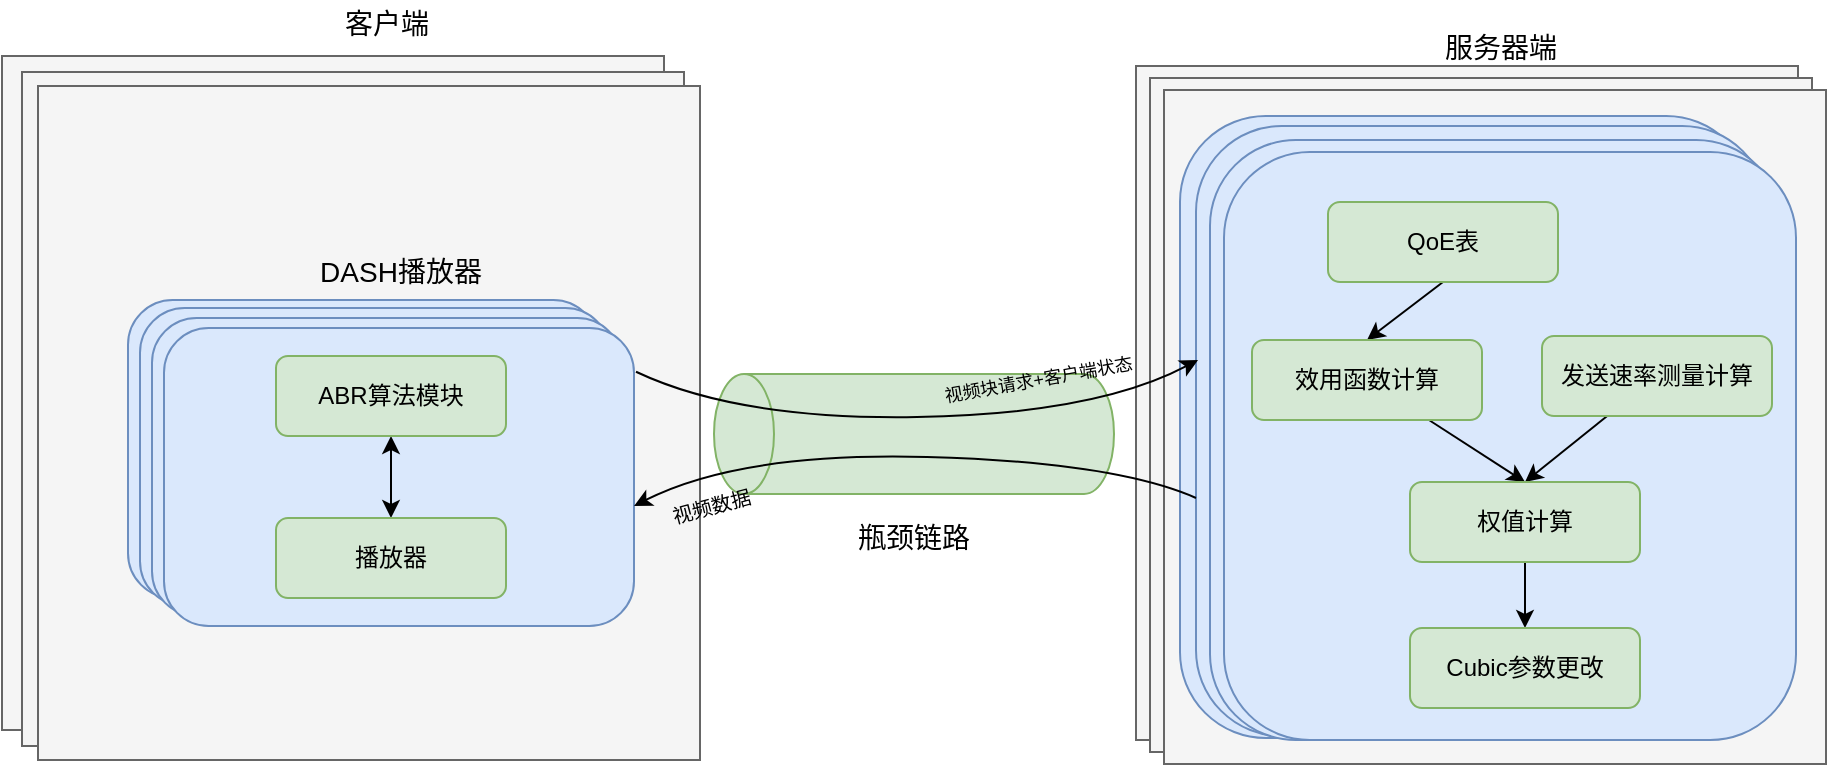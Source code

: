 <mxfile version="16.6.5" type="github">
  <diagram id="kG0RtPw8VmsY4oP9epUX" name="Page-1">
    <mxGraphModel dx="946" dy="589" grid="0" gridSize="10" guides="1" tooltips="1" connect="1" arrows="1" fold="1" page="1" pageScale="1" pageWidth="827" pageHeight="1169" math="0" shadow="0">
      <root>
        <mxCell id="0" />
        <mxCell id="1" parent="0" />
        <mxCell id="mlNeEHwsV1XFxiyBjLAz-47" value="" style="rounded=0;whiteSpace=wrap;html=1;fillColor=#f5f5f5;fontColor=#333333;strokeColor=#666666;glass=0;" vertex="1" parent="1">
          <mxGeometry x="20" y="75" width="331" height="337" as="geometry" />
        </mxCell>
        <mxCell id="mlNeEHwsV1XFxiyBjLAz-46" value="" style="rounded=0;whiteSpace=wrap;html=1;fillColor=#f5f5f5;fontColor=#333333;strokeColor=#666666;glass=0;" vertex="1" parent="1">
          <mxGeometry x="30" y="83" width="331" height="337" as="geometry" />
        </mxCell>
        <mxCell id="mlNeEHwsV1XFxiyBjLAz-45" value="" style="rounded=0;whiteSpace=wrap;html=1;fillColor=#f5f5f5;fontColor=#333333;strokeColor=#666666;glass=0;" vertex="1" parent="1">
          <mxGeometry x="38" y="90" width="331" height="337" as="geometry" />
        </mxCell>
        <mxCell id="mlNeEHwsV1XFxiyBjLAz-44" value="" style="rounded=0;whiteSpace=wrap;html=1;fillColor=#f5f5f5;fontColor=#333333;strokeColor=#666666;glass=0;" vertex="1" parent="1">
          <mxGeometry x="587" y="80" width="331" height="337" as="geometry" />
        </mxCell>
        <mxCell id="mlNeEHwsV1XFxiyBjLAz-43" value="" style="rounded=0;whiteSpace=wrap;html=1;fillColor=#f5f5f5;fontColor=#333333;strokeColor=#666666;glass=0;" vertex="1" parent="1">
          <mxGeometry x="594" y="86" width="331" height="337" as="geometry" />
        </mxCell>
        <mxCell id="mlNeEHwsV1XFxiyBjLAz-39" value="" style="rounded=1;whiteSpace=wrap;html=1;fontSize=12;fillColor=#dae8fc;strokeColor=#6c8ebf;" vertex="1" parent="1">
          <mxGeometry x="83" y="197" width="235" height="149" as="geometry" />
        </mxCell>
        <mxCell id="mlNeEHwsV1XFxiyBjLAz-38" value="" style="rounded=1;whiteSpace=wrap;html=1;fontSize=12;fillColor=#dae8fc;strokeColor=#6c8ebf;" vertex="1" parent="1">
          <mxGeometry x="89" y="201" width="235" height="149" as="geometry" />
        </mxCell>
        <mxCell id="mlNeEHwsV1XFxiyBjLAz-37" value="" style="rounded=1;whiteSpace=wrap;html=1;fontSize=12;fillColor=#dae8fc;strokeColor=#6c8ebf;" vertex="1" parent="1">
          <mxGeometry x="95" y="206" width="235" height="149" as="geometry" />
        </mxCell>
        <mxCell id="mlNeEHwsV1XFxiyBjLAz-3" value="" style="rounded=1;whiteSpace=wrap;html=1;fontSize=12;fillColor=#dae8fc;strokeColor=#6c8ebf;" vertex="1" parent="1">
          <mxGeometry x="101" y="211" width="235" height="149" as="geometry" />
        </mxCell>
        <mxCell id="mlNeEHwsV1XFxiyBjLAz-30" value="" style="rounded=0;whiteSpace=wrap;html=1;fillColor=#f5f5f5;fontColor=#333333;strokeColor=#666666;glass=0;" vertex="1" parent="1">
          <mxGeometry x="601" y="92" width="331" height="337" as="geometry" />
        </mxCell>
        <mxCell id="mlNeEHwsV1XFxiyBjLAz-29" value="" style="rounded=1;whiteSpace=wrap;html=1;fillColor=#dae8fc;strokeColor=#6c8ebf;" vertex="1" parent="1">
          <mxGeometry x="609" y="105" width="286" height="311" as="geometry" />
        </mxCell>
        <mxCell id="mlNeEHwsV1XFxiyBjLAz-28" value="" style="rounded=1;whiteSpace=wrap;html=1;fillColor=#dae8fc;strokeColor=#6c8ebf;" vertex="1" parent="1">
          <mxGeometry x="617" y="110" width="286" height="305" as="geometry" />
        </mxCell>
        <mxCell id="mlNeEHwsV1XFxiyBjLAz-27" value="" style="rounded=1;whiteSpace=wrap;html=1;fillColor=#dae8fc;strokeColor=#6c8ebf;" vertex="1" parent="1">
          <mxGeometry x="624" y="117" width="286" height="300" as="geometry" />
        </mxCell>
        <mxCell id="mlNeEHwsV1XFxiyBjLAz-10" value="&lt;font style=&quot;font-size: 14px&quot;&gt;客户端&lt;/font&gt;" style="text;html=1;strokeColor=none;fillColor=none;align=center;verticalAlign=middle;whiteSpace=wrap;rounded=0;fontSize=12;" vertex="1" parent="1">
          <mxGeometry x="163" y="47" width="99" height="24" as="geometry" />
        </mxCell>
        <mxCell id="mlNeEHwsV1XFxiyBjLAz-11" value="" style="rounded=1;whiteSpace=wrap;html=1;fillColor=#dae8fc;strokeColor=#6c8ebf;" vertex="1" parent="1">
          <mxGeometry x="631" y="123" width="286" height="294" as="geometry" />
        </mxCell>
        <mxCell id="mlNeEHwsV1XFxiyBjLAz-14" style="edgeStyle=orthogonalEdgeStyle;rounded=0;orthogonalLoop=1;jettySize=auto;html=1;entryX=0.5;entryY=0;entryDx=0;entryDy=0;startArrow=classic;startFill=1;" edge="1" parent="1" source="mlNeEHwsV1XFxiyBjLAz-12" target="mlNeEHwsV1XFxiyBjLAz-13">
          <mxGeometry relative="1" as="geometry" />
        </mxCell>
        <mxCell id="mlNeEHwsV1XFxiyBjLAz-12" value="ABR算法模块" style="rounded=1;whiteSpace=wrap;html=1;fontSize=12;fillColor=#d5e8d4;strokeColor=#82b366;" vertex="1" parent="1">
          <mxGeometry x="157" y="225" width="115" height="40" as="geometry" />
        </mxCell>
        <mxCell id="mlNeEHwsV1XFxiyBjLAz-13" value="播放器" style="rounded=1;whiteSpace=wrap;html=1;fontSize=12;fillColor=#d5e8d4;strokeColor=#82b366;" vertex="1" parent="1">
          <mxGeometry x="157" y="306" width="115" height="40" as="geometry" />
        </mxCell>
        <mxCell id="mlNeEHwsV1XFxiyBjLAz-20" style="rounded=0;orthogonalLoop=1;jettySize=auto;html=1;exitX=0.5;exitY=1;exitDx=0;exitDy=0;entryX=0.5;entryY=0;entryDx=0;entryDy=0;startArrow=none;startFill=0;" edge="1" parent="1" source="mlNeEHwsV1XFxiyBjLAz-15" target="mlNeEHwsV1XFxiyBjLAz-16">
          <mxGeometry relative="1" as="geometry" />
        </mxCell>
        <mxCell id="mlNeEHwsV1XFxiyBjLAz-15" value="QoE表" style="rounded=1;whiteSpace=wrap;html=1;fontSize=12;fillColor=#d5e8d4;strokeColor=#82b366;" vertex="1" parent="1">
          <mxGeometry x="683" y="148" width="115" height="40" as="geometry" />
        </mxCell>
        <mxCell id="mlNeEHwsV1XFxiyBjLAz-21" style="edgeStyle=none;rounded=0;orthogonalLoop=1;jettySize=auto;html=1;entryX=0.5;entryY=0;entryDx=0;entryDy=0;startArrow=none;startFill=0;" edge="1" parent="1" source="mlNeEHwsV1XFxiyBjLAz-16" target="mlNeEHwsV1XFxiyBjLAz-18">
          <mxGeometry relative="1" as="geometry" />
        </mxCell>
        <mxCell id="mlNeEHwsV1XFxiyBjLAz-16" value="效用函数计算" style="rounded=1;whiteSpace=wrap;html=1;fontSize=12;fillColor=#d5e8d4;strokeColor=#82b366;" vertex="1" parent="1">
          <mxGeometry x="645" y="217" width="115" height="40" as="geometry" />
        </mxCell>
        <mxCell id="mlNeEHwsV1XFxiyBjLAz-22" style="edgeStyle=none;rounded=0;orthogonalLoop=1;jettySize=auto;html=1;entryX=0.5;entryY=0;entryDx=0;entryDy=0;startArrow=none;startFill=0;" edge="1" parent="1" source="mlNeEHwsV1XFxiyBjLAz-17" target="mlNeEHwsV1XFxiyBjLAz-18">
          <mxGeometry relative="1" as="geometry" />
        </mxCell>
        <mxCell id="mlNeEHwsV1XFxiyBjLAz-17" value="发送速率测量计算" style="rounded=1;whiteSpace=wrap;html=1;fontSize=12;fillColor=#d5e8d4;strokeColor=#82b366;" vertex="1" parent="1">
          <mxGeometry x="790" y="215" width="115" height="40" as="geometry" />
        </mxCell>
        <mxCell id="mlNeEHwsV1XFxiyBjLAz-23" style="edgeStyle=none;rounded=0;orthogonalLoop=1;jettySize=auto;html=1;startArrow=none;startFill=0;" edge="1" parent="1" source="mlNeEHwsV1XFxiyBjLAz-18" target="mlNeEHwsV1XFxiyBjLAz-19">
          <mxGeometry relative="1" as="geometry" />
        </mxCell>
        <mxCell id="mlNeEHwsV1XFxiyBjLAz-18" value="权值计算" style="rounded=1;whiteSpace=wrap;html=1;fontSize=12;fillColor=#d5e8d4;strokeColor=#82b366;" vertex="1" parent="1">
          <mxGeometry x="724" y="288" width="115" height="40" as="geometry" />
        </mxCell>
        <mxCell id="mlNeEHwsV1XFxiyBjLAz-19" value="Cubic参数更改" style="rounded=1;whiteSpace=wrap;html=1;fontSize=12;fillColor=#d5e8d4;strokeColor=#82b366;" vertex="1" parent="1">
          <mxGeometry x="724" y="361" width="115" height="40" as="geometry" />
        </mxCell>
        <mxCell id="mlNeEHwsV1XFxiyBjLAz-24" value="" style="shape=cylinder3;whiteSpace=wrap;html=1;boundedLbl=1;backgroundOutline=1;size=15;rotation=-180;direction=south;fillColor=#d5e8d4;strokeColor=#82b366;" vertex="1" parent="1">
          <mxGeometry x="376" y="234" width="200" height="60" as="geometry" />
        </mxCell>
        <mxCell id="mlNeEHwsV1XFxiyBjLAz-25" value="" style="curved=1;endArrow=classic;html=1;rounded=0;exitX=1;exitY=0.363;exitDx=0;exitDy=0;exitPerimeter=0;" edge="1" parent="1">
          <mxGeometry width="50" height="50" relative="1" as="geometry">
            <mxPoint x="337" y="232.879" as="sourcePoint" />
            <mxPoint x="618" y="227" as="targetPoint" />
            <Array as="points">
              <mxPoint x="388" y="257" />
              <mxPoint x="567" y="254" />
            </Array>
          </mxGeometry>
        </mxCell>
        <mxCell id="mlNeEHwsV1XFxiyBjLAz-26" value="" style="curved=1;endArrow=none;html=1;rounded=0;startArrow=classic;startFill=1;endFill=0;" edge="1" parent="1">
          <mxGeometry width="50" height="50" relative="1" as="geometry">
            <mxPoint x="336" y="300" as="sourcePoint" />
            <mxPoint x="617" y="296" as="targetPoint" />
            <Array as="points">
              <mxPoint x="389" y="273" />
              <mxPoint x="576" y="278" />
            </Array>
          </mxGeometry>
        </mxCell>
        <mxCell id="mlNeEHwsV1XFxiyBjLAz-31" value="&lt;font style=&quot;font-size: 14px&quot;&gt;瓶颈链路&lt;/font&gt;" style="text;html=1;strokeColor=none;fillColor=none;align=center;verticalAlign=middle;whiteSpace=wrap;rounded=0;" vertex="1" parent="1">
          <mxGeometry x="446" y="301" width="60" height="30" as="geometry" />
        </mxCell>
        <mxCell id="mlNeEHwsV1XFxiyBjLAz-32" value="&lt;font style=&quot;font-size: 9px&quot;&gt;视频块请求+客户端状态&lt;/font&gt;" style="text;html=1;strokeColor=none;fillColor=none;align=center;verticalAlign=middle;whiteSpace=wrap;rounded=0;fontSize=14;rotation=-10;" vertex="1" parent="1">
          <mxGeometry x="466" y="220" width="144" height="30" as="geometry" />
        </mxCell>
        <mxCell id="mlNeEHwsV1XFxiyBjLAz-34" value="&lt;font size=&quot;1&quot;&gt;视频数据&lt;/font&gt;" style="text;html=1;strokeColor=none;fillColor=none;align=center;verticalAlign=middle;whiteSpace=wrap;rounded=0;fontSize=14;rotation=-15;" vertex="1" parent="1">
          <mxGeometry x="344" y="284" width="61" height="30" as="geometry" />
        </mxCell>
        <mxCell id="mlNeEHwsV1XFxiyBjLAz-35" value="&lt;font style=&quot;font-size: 14px&quot;&gt;服务器端&lt;/font&gt;" style="text;html=1;strokeColor=none;fillColor=none;align=center;verticalAlign=middle;whiteSpace=wrap;rounded=0;fontSize=12;" vertex="1" parent="1">
          <mxGeometry x="720" y="59" width="99" height="24" as="geometry" />
        </mxCell>
        <mxCell id="mlNeEHwsV1XFxiyBjLAz-36" value="&lt;font style=&quot;font-size: 14px&quot;&gt;DASH播放器&lt;/font&gt;" style="text;html=1;strokeColor=none;fillColor=none;align=center;verticalAlign=middle;whiteSpace=wrap;rounded=0;fontSize=12;" vertex="1" parent="1">
          <mxGeometry x="169.5" y="171" width="99" height="24" as="geometry" />
        </mxCell>
      </root>
    </mxGraphModel>
  </diagram>
</mxfile>
